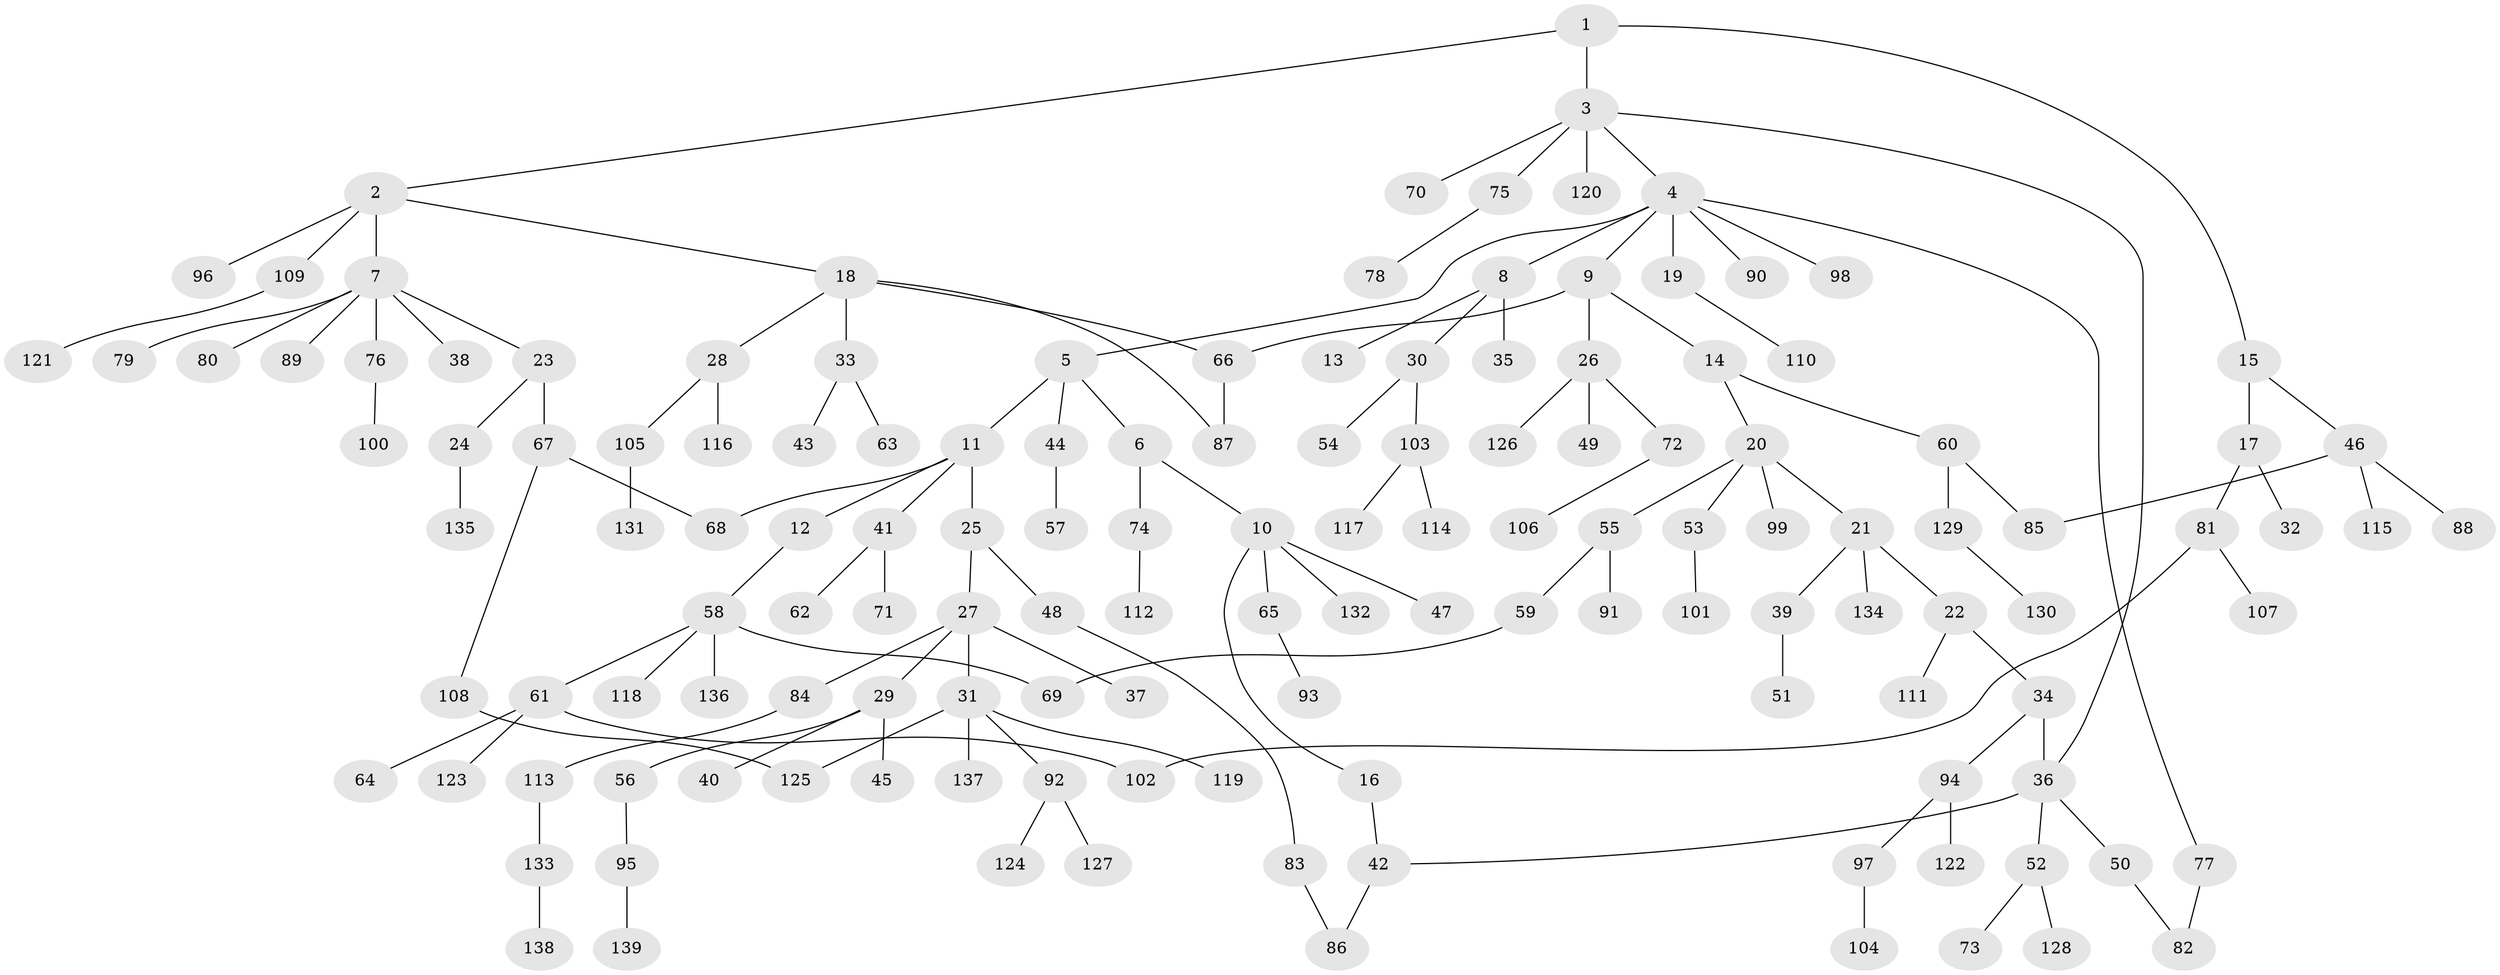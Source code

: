 // Generated by graph-tools (version 1.1) at 2025/01/03/09/25 03:01:03]
// undirected, 139 vertices, 149 edges
graph export_dot {
graph [start="1"]
  node [color=gray90,style=filled];
  1;
  2;
  3;
  4;
  5;
  6;
  7;
  8;
  9;
  10;
  11;
  12;
  13;
  14;
  15;
  16;
  17;
  18;
  19;
  20;
  21;
  22;
  23;
  24;
  25;
  26;
  27;
  28;
  29;
  30;
  31;
  32;
  33;
  34;
  35;
  36;
  37;
  38;
  39;
  40;
  41;
  42;
  43;
  44;
  45;
  46;
  47;
  48;
  49;
  50;
  51;
  52;
  53;
  54;
  55;
  56;
  57;
  58;
  59;
  60;
  61;
  62;
  63;
  64;
  65;
  66;
  67;
  68;
  69;
  70;
  71;
  72;
  73;
  74;
  75;
  76;
  77;
  78;
  79;
  80;
  81;
  82;
  83;
  84;
  85;
  86;
  87;
  88;
  89;
  90;
  91;
  92;
  93;
  94;
  95;
  96;
  97;
  98;
  99;
  100;
  101;
  102;
  103;
  104;
  105;
  106;
  107;
  108;
  109;
  110;
  111;
  112;
  113;
  114;
  115;
  116;
  117;
  118;
  119;
  120;
  121;
  122;
  123;
  124;
  125;
  126;
  127;
  128;
  129;
  130;
  131;
  132;
  133;
  134;
  135;
  136;
  137;
  138;
  139;
  1 -- 2;
  1 -- 3;
  1 -- 15;
  2 -- 7;
  2 -- 18;
  2 -- 96;
  2 -- 109;
  3 -- 4;
  3 -- 36;
  3 -- 70;
  3 -- 75;
  3 -- 120;
  4 -- 5;
  4 -- 8;
  4 -- 9;
  4 -- 19;
  4 -- 77;
  4 -- 90;
  4 -- 98;
  5 -- 6;
  5 -- 11;
  5 -- 44;
  6 -- 10;
  6 -- 74;
  7 -- 23;
  7 -- 38;
  7 -- 76;
  7 -- 79;
  7 -- 80;
  7 -- 89;
  8 -- 13;
  8 -- 30;
  8 -- 35;
  9 -- 14;
  9 -- 26;
  9 -- 66;
  10 -- 16;
  10 -- 47;
  10 -- 65;
  10 -- 132;
  11 -- 12;
  11 -- 25;
  11 -- 41;
  11 -- 68;
  12 -- 58;
  14 -- 20;
  14 -- 60;
  15 -- 17;
  15 -- 46;
  16 -- 42;
  17 -- 32;
  17 -- 81;
  18 -- 28;
  18 -- 33;
  18 -- 66;
  18 -- 87;
  19 -- 110;
  20 -- 21;
  20 -- 53;
  20 -- 55;
  20 -- 99;
  21 -- 22;
  21 -- 39;
  21 -- 134;
  22 -- 34;
  22 -- 111;
  23 -- 24;
  23 -- 67;
  24 -- 135;
  25 -- 27;
  25 -- 48;
  26 -- 49;
  26 -- 72;
  26 -- 126;
  27 -- 29;
  27 -- 31;
  27 -- 37;
  27 -- 84;
  28 -- 105;
  28 -- 116;
  29 -- 40;
  29 -- 45;
  29 -- 56;
  30 -- 54;
  30 -- 103;
  31 -- 92;
  31 -- 119;
  31 -- 137;
  31 -- 125;
  33 -- 43;
  33 -- 63;
  34 -- 94;
  34 -- 36;
  36 -- 42;
  36 -- 50;
  36 -- 52;
  39 -- 51;
  41 -- 62;
  41 -- 71;
  42 -- 86;
  44 -- 57;
  46 -- 85;
  46 -- 88;
  46 -- 115;
  48 -- 83;
  50 -- 82;
  52 -- 73;
  52 -- 128;
  53 -- 101;
  55 -- 59;
  55 -- 91;
  56 -- 95;
  58 -- 61;
  58 -- 69;
  58 -- 118;
  58 -- 136;
  59 -- 69;
  60 -- 129;
  60 -- 85;
  61 -- 64;
  61 -- 123;
  61 -- 102;
  65 -- 93;
  66 -- 87;
  67 -- 108;
  67 -- 68;
  72 -- 106;
  74 -- 112;
  75 -- 78;
  76 -- 100;
  77 -- 82;
  81 -- 102;
  81 -- 107;
  83 -- 86;
  84 -- 113;
  92 -- 124;
  92 -- 127;
  94 -- 97;
  94 -- 122;
  95 -- 139;
  97 -- 104;
  103 -- 114;
  103 -- 117;
  105 -- 131;
  108 -- 125;
  109 -- 121;
  113 -- 133;
  129 -- 130;
  133 -- 138;
}

